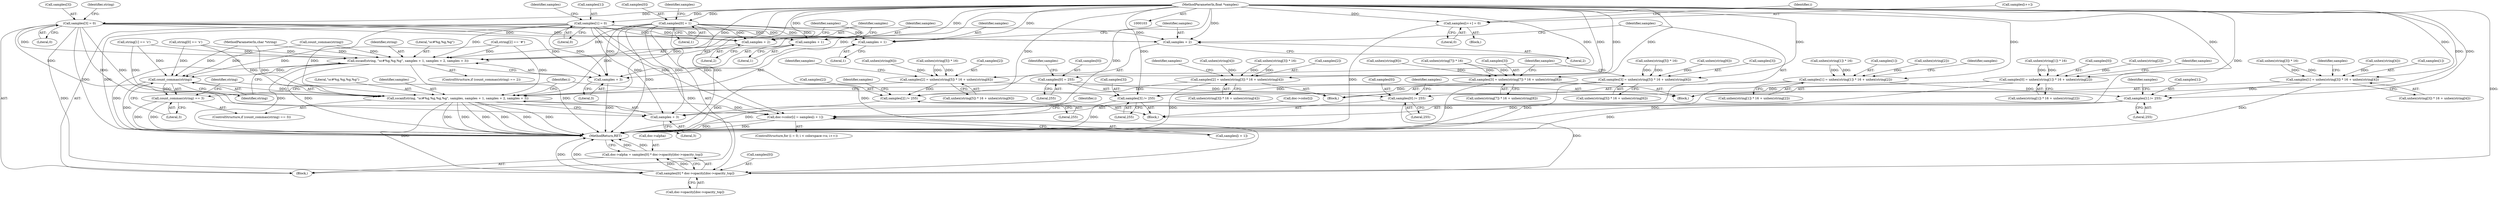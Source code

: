 digraph "0_ghostscript_60dabde18d7fe12b19da8b509bdfee9cc886aafc_0@pointer" {
"1000108" [label="(MethodParameterIn,float *samples)"];
"1000122" [label="(Call,samples[0] = 1)"];
"1000307" [label="(Call,sscanf(string, \"sc#%g,%g,%g\", samples + 1, samples + 2, samples + 3))"];
"1000321" [label="(Call,count_commas(string))"];
"1000320" [label="(Call,count_commas(string) == 3)"];
"1000324" [label="(Call,sscanf(string, \"sc#%g,%g,%g,%g\", samples, samples + 1, samples + 2, samples + 3))"];
"1000504" [label="(Call,doc->color[i] = samples[i + 1])"];
"1000519" [label="(Call,samples[0] * doc->opacity[doc->opacity_top])"];
"1000515" [label="(Call,doc->alpha = samples[0] * doc->opacity[doc->opacity_top])"];
"1000310" [label="(Call,samples + 1)"];
"1000313" [label="(Call,samples + 2)"];
"1000316" [label="(Call,samples + 3)"];
"1000328" [label="(Call,samples + 1)"];
"1000331" [label="(Call,samples + 2)"];
"1000334" [label="(Call,samples + 3)"];
"1000127" [label="(Call,samples[1] = 0)"];
"1000132" [label="(Call,samples[3] = 0)"];
"1000150" [label="(Call,samples[0] = unhex(string[1]) * 16 + unhex(string[2]))"];
"1000262" [label="(Call,samples[0] /= 255)"];
"1000165" [label="(Call,samples[1] = unhex(string[3]) * 16 + unhex(string[4]))"];
"1000267" [label="(Call,samples[1] /= 255)"];
"1000180" [label="(Call,samples[2] = unhex(string[5]) * 16 + unhex(string[6]))"];
"1000272" [label="(Call,samples[2] /= 255)"];
"1000195" [label="(Call,samples[3] = unhex(string[7]) * 16 + unhex(string[8]))"];
"1000277" [label="(Call,samples[3] /= 255)"];
"1000212" [label="(Call,samples[0] = 255)"];
"1000217" [label="(Call,samples[1] = unhex(string[1]) * 16 + unhex(string[2]))"];
"1000232" [label="(Call,samples[2] = unhex(string[3]) * 16 + unhex(string[4]))"];
"1000247" [label="(Call,samples[3] = unhex(string[5]) * 16 + unhex(string[6]))"];
"1000418" [label="(Call,samples[i++] = 0)"];
"1000334" [label="(Call,samples + 3)"];
"1000530" [label="(MethodReturn,RET)"];
"1000219" [label="(Identifier,samples)"];
"1000129" [label="(Identifier,samples)"];
"1000264" [label="(Identifier,samples)"];
"1000211" [label="(Block,)"];
"1000336" [label="(Literal,3)"];
"1000251" [label="(Call,unhex(string[5]) * 16 + unhex(string[6]))"];
"1000520" [label="(Call,samples[0])"];
"1000243" [label="(Call,unhex(string[4]))"];
"1000216" [label="(Literal,255)"];
"1000325" [label="(Identifier,string)"];
"1000418" [label="(Call,samples[i++] = 0)"];
"1000132" [label="(Call,samples[3] = 0)"];
"1000333" [label="(Literal,2)"];
"1000167" [label="(Identifier,samples)"];
"1000263" [label="(Call,samples[0])"];
"1000324" [label="(Call,sscanf(string, \"sc#%g,%g,%g,%g\", samples, samples + 1, samples + 2, samples + 3))"];
"1000134" [label="(Identifier,samples)"];
"1000296" [label="(Call,string[2] == '#')"];
"1000155" [label="(Call,unhex(string[1]) * 16)"];
"1000126" [label="(Literal,1)"];
"1000315" [label="(Literal,2)"];
"1000302" [label="(ControlStructure,if (count_commas(string) == 2))"];
"1000128" [label="(Call,samples[1])"];
"1000332" [label="(Identifier,samples)"];
"1000272" [label="(Call,samples[2] /= 255)"];
"1000285" [label="(Call,string[0] == 's')"];
"1000493" [label="(ControlStructure,for (i = 0; i < colorspace->n; i++))"];
"1000331" [label="(Call,samples + 2)"];
"1000195" [label="(Call,samples[3] = unhex(string[7]) * 16 + unhex(string[8]))"];
"1000154" [label="(Call,unhex(string[1]) * 16 + unhex(string[2]))"];
"1000151" [label="(Call,samples[0])"];
"1000322" [label="(Identifier,string)"];
"1000291" [label="(Call,string[1] == 'c')"];
"1000269" [label="(Identifier,samples)"];
"1000149" [label="(Block,)"];
"1000311" [label="(Identifier,samples)"];
"1000317" [label="(Identifier,samples)"];
"1000169" [label="(Call,unhex(string[3]) * 16 + unhex(string[4]))"];
"1000212" [label="(Call,samples[0] = 255)"];
"1000515" [label="(Call,doc->alpha = samples[0] * doc->opacity[doc->opacity_top])"];
"1000312" [label="(Literal,1)"];
"1000276" [label="(Literal,255)"];
"1000206" [label="(Call,unhex(string[8]))"];
"1000176" [label="(Call,unhex(string[4]))"];
"1000166" [label="(Call,samples[1])"];
"1000123" [label="(Call,samples[0])"];
"1000248" [label="(Call,samples[3])"];
"1000136" [label="(Literal,0)"];
"1000133" [label="(Call,samples[3])"];
"1000184" [label="(Call,unhex(string[5]) * 16 + unhex(string[6]))"];
"1000109" [label="(Block,)"];
"1000318" [label="(Literal,3)"];
"1000197" [label="(Identifier,samples)"];
"1000108" [label="(MethodParameterIn,float *samples)"];
"1000335" [label="(Identifier,samples)"];
"1000314" [label="(Identifier,samples)"];
"1000217" [label="(Call,samples[1] = unhex(string[1]) * 16 + unhex(string[2]))"];
"1000267" [label="(Call,samples[1] /= 255)"];
"1000274" [label="(Identifier,samples)"];
"1000232" [label="(Call,samples[2] = unhex(string[3]) * 16 + unhex(string[4]))"];
"1000271" [label="(Literal,255)"];
"1000310" [label="(Call,samples + 1)"];
"1000165" [label="(Call,samples[1] = unhex(string[3]) * 16 + unhex(string[4]))"];
"1000323" [label="(Literal,3)"];
"1000519" [label="(Call,samples[0] * doc->opacity[doc->opacity_top])"];
"1000320" [label="(Call,count_commas(string) == 3)"];
"1000307" [label="(Call,sscanf(string, \"sc#%g,%g,%g\", samples + 1, samples + 2, samples + 3))"];
"1000423" [label="(Literal,0)"];
"1000419" [label="(Call,samples[i++])"];
"1000266" [label="(Literal,255)"];
"1000328" [label="(Call,samples + 1)"];
"1000504" [label="(Call,doc->color[i] = samples[i + 1])"];
"1000273" [label="(Call,samples[2])"];
"1000281" [label="(Literal,255)"];
"1000122" [label="(Call,samples[0] = 1)"];
"1000326" [label="(Literal,\"sc#%g,%g,%g,%g\")"];
"1000247" [label="(Call,samples[3] = unhex(string[5]) * 16 + unhex(string[6]))"];
"1000313" [label="(Call,samples + 2)"];
"1000237" [label="(Call,unhex(string[3]) * 16)"];
"1000503" [label="(Identifier,i)"];
"1000150" [label="(Call,samples[0] = unhex(string[1]) * 16 + unhex(string[2]))"];
"1000252" [label="(Call,unhex(string[5]) * 16)"];
"1000308" [label="(Identifier,string)"];
"1000222" [label="(Call,unhex(string[1]) * 16)"];
"1000191" [label="(Call,unhex(string[6]))"];
"1000417" [label="(Block,)"];
"1000319" [label="(ControlStructure,if (count_commas(string) == 3))"];
"1000327" [label="(Identifier,samples)"];
"1000127" [label="(Call,samples[1] = 0)"];
"1000140" [label="(Identifier,string)"];
"1000221" [label="(Call,unhex(string[1]) * 16 + unhex(string[2]))"];
"1000316" [label="(Call,samples + 3)"];
"1000505" [label="(Call,doc->color[i])"];
"1000199" [label="(Call,unhex(string[7]) * 16 + unhex(string[8]))"];
"1000218" [label="(Call,samples[1])"];
"1000213" [label="(Call,samples[0])"];
"1000170" [label="(Call,unhex(string[3]) * 16)"];
"1000321" [label="(Call,count_commas(string))"];
"1000161" [label="(Call,unhex(string[2]))"];
"1000200" [label="(Call,unhex(string[7]) * 16)"];
"1000510" [label="(Call,samples[i + 1])"];
"1000495" [label="(Identifier,i)"];
"1000516" [label="(Call,doc->alpha)"];
"1000268" [label="(Call,samples[1])"];
"1000106" [label="(MethodParameterIn,char *string)"];
"1000258" [label="(Call,unhex(string[6]))"];
"1000262" [label="(Call,samples[0] /= 255)"];
"1000180" [label="(Call,samples[2] = unhex(string[5]) * 16 + unhex(string[6]))"];
"1000143" [label="(Block,)"];
"1000185" [label="(Call,unhex(string[5]) * 16)"];
"1000236" [label="(Call,unhex(string[3]) * 16 + unhex(string[4]))"];
"1000181" [label="(Call,samples[2])"];
"1000233" [label="(Call,samples[2])"];
"1000523" [label="(Call,doc->opacity[doc->opacity_top])"];
"1000304" [label="(Call,count_commas(string))"];
"1000228" [label="(Call,unhex(string[2]))"];
"1000196" [label="(Call,samples[3])"];
"1000415" [label="(Identifier,i)"];
"1000329" [label="(Identifier,samples)"];
"1000330" [label="(Literal,1)"];
"1000278" [label="(Call,samples[3])"];
"1000131" [label="(Literal,0)"];
"1000182" [label="(Identifier,samples)"];
"1000234" [label="(Identifier,samples)"];
"1000279" [label="(Identifier,samples)"];
"1000249" [label="(Identifier,samples)"];
"1000277" [label="(Call,samples[3] /= 255)"];
"1000309" [label="(Literal,\"sc#%g,%g,%g\")"];
"1000108" -> "1000103"  [label="AST: "];
"1000108" -> "1000530"  [label="DDG: "];
"1000108" -> "1000122"  [label="DDG: "];
"1000108" -> "1000127"  [label="DDG: "];
"1000108" -> "1000132"  [label="DDG: "];
"1000108" -> "1000150"  [label="DDG: "];
"1000108" -> "1000165"  [label="DDG: "];
"1000108" -> "1000180"  [label="DDG: "];
"1000108" -> "1000195"  [label="DDG: "];
"1000108" -> "1000212"  [label="DDG: "];
"1000108" -> "1000217"  [label="DDG: "];
"1000108" -> "1000232"  [label="DDG: "];
"1000108" -> "1000247"  [label="DDG: "];
"1000108" -> "1000262"  [label="DDG: "];
"1000108" -> "1000267"  [label="DDG: "];
"1000108" -> "1000272"  [label="DDG: "];
"1000108" -> "1000277"  [label="DDG: "];
"1000108" -> "1000307"  [label="DDG: "];
"1000108" -> "1000310"  [label="DDG: "];
"1000108" -> "1000313"  [label="DDG: "];
"1000108" -> "1000316"  [label="DDG: "];
"1000108" -> "1000324"  [label="DDG: "];
"1000108" -> "1000328"  [label="DDG: "];
"1000108" -> "1000331"  [label="DDG: "];
"1000108" -> "1000334"  [label="DDG: "];
"1000108" -> "1000418"  [label="DDG: "];
"1000108" -> "1000504"  [label="DDG: "];
"1000108" -> "1000519"  [label="DDG: "];
"1000122" -> "1000109"  [label="AST: "];
"1000122" -> "1000126"  [label="CFG: "];
"1000123" -> "1000122"  [label="AST: "];
"1000126" -> "1000122"  [label="AST: "];
"1000129" -> "1000122"  [label="CFG: "];
"1000122" -> "1000530"  [label="DDG: "];
"1000122" -> "1000307"  [label="DDG: "];
"1000122" -> "1000310"  [label="DDG: "];
"1000122" -> "1000313"  [label="DDG: "];
"1000122" -> "1000316"  [label="DDG: "];
"1000122" -> "1000324"  [label="DDG: "];
"1000122" -> "1000328"  [label="DDG: "];
"1000122" -> "1000331"  [label="DDG: "];
"1000122" -> "1000334"  [label="DDG: "];
"1000122" -> "1000504"  [label="DDG: "];
"1000122" -> "1000519"  [label="DDG: "];
"1000307" -> "1000302"  [label="AST: "];
"1000307" -> "1000316"  [label="CFG: "];
"1000308" -> "1000307"  [label="AST: "];
"1000309" -> "1000307"  [label="AST: "];
"1000310" -> "1000307"  [label="AST: "];
"1000313" -> "1000307"  [label="AST: "];
"1000316" -> "1000307"  [label="AST: "];
"1000322" -> "1000307"  [label="CFG: "];
"1000307" -> "1000530"  [label="DDG: "];
"1000307" -> "1000530"  [label="DDG: "];
"1000307" -> "1000530"  [label="DDG: "];
"1000307" -> "1000530"  [label="DDG: "];
"1000285" -> "1000307"  [label="DDG: "];
"1000291" -> "1000307"  [label="DDG: "];
"1000304" -> "1000307"  [label="DDG: "];
"1000296" -> "1000307"  [label="DDG: "];
"1000106" -> "1000307"  [label="DDG: "];
"1000132" -> "1000307"  [label="DDG: "];
"1000127" -> "1000307"  [label="DDG: "];
"1000307" -> "1000321"  [label="DDG: "];
"1000321" -> "1000320"  [label="AST: "];
"1000321" -> "1000322"  [label="CFG: "];
"1000322" -> "1000321"  [label="AST: "];
"1000323" -> "1000321"  [label="CFG: "];
"1000321" -> "1000530"  [label="DDG: "];
"1000321" -> "1000320"  [label="DDG: "];
"1000285" -> "1000321"  [label="DDG: "];
"1000291" -> "1000321"  [label="DDG: "];
"1000304" -> "1000321"  [label="DDG: "];
"1000296" -> "1000321"  [label="DDG: "];
"1000106" -> "1000321"  [label="DDG: "];
"1000321" -> "1000324"  [label="DDG: "];
"1000320" -> "1000319"  [label="AST: "];
"1000320" -> "1000323"  [label="CFG: "];
"1000323" -> "1000320"  [label="AST: "];
"1000325" -> "1000320"  [label="CFG: "];
"1000495" -> "1000320"  [label="CFG: "];
"1000320" -> "1000530"  [label="DDG: "];
"1000320" -> "1000530"  [label="DDG: "];
"1000324" -> "1000319"  [label="AST: "];
"1000324" -> "1000334"  [label="CFG: "];
"1000325" -> "1000324"  [label="AST: "];
"1000326" -> "1000324"  [label="AST: "];
"1000327" -> "1000324"  [label="AST: "];
"1000328" -> "1000324"  [label="AST: "];
"1000331" -> "1000324"  [label="AST: "];
"1000334" -> "1000324"  [label="AST: "];
"1000495" -> "1000324"  [label="CFG: "];
"1000324" -> "1000530"  [label="DDG: "];
"1000324" -> "1000530"  [label="DDG: "];
"1000324" -> "1000530"  [label="DDG: "];
"1000324" -> "1000530"  [label="DDG: "];
"1000324" -> "1000530"  [label="DDG: "];
"1000324" -> "1000530"  [label="DDG: "];
"1000285" -> "1000324"  [label="DDG: "];
"1000291" -> "1000324"  [label="DDG: "];
"1000296" -> "1000324"  [label="DDG: "];
"1000106" -> "1000324"  [label="DDG: "];
"1000132" -> "1000324"  [label="DDG: "];
"1000127" -> "1000324"  [label="DDG: "];
"1000324" -> "1000504"  [label="DDG: "];
"1000324" -> "1000519"  [label="DDG: "];
"1000504" -> "1000493"  [label="AST: "];
"1000504" -> "1000510"  [label="CFG: "];
"1000505" -> "1000504"  [label="AST: "];
"1000510" -> "1000504"  [label="AST: "];
"1000503" -> "1000504"  [label="CFG: "];
"1000504" -> "1000530"  [label="DDG: "];
"1000504" -> "1000530"  [label="DDG: "];
"1000132" -> "1000504"  [label="DDG: "];
"1000127" -> "1000504"  [label="DDG: "];
"1000519" -> "1000515"  [label="AST: "];
"1000519" -> "1000523"  [label="CFG: "];
"1000520" -> "1000519"  [label="AST: "];
"1000523" -> "1000519"  [label="AST: "];
"1000515" -> "1000519"  [label="CFG: "];
"1000519" -> "1000530"  [label="DDG: "];
"1000519" -> "1000530"  [label="DDG: "];
"1000519" -> "1000515"  [label="DDG: "];
"1000519" -> "1000515"  [label="DDG: "];
"1000262" -> "1000519"  [label="DDG: "];
"1000132" -> "1000519"  [label="DDG: "];
"1000127" -> "1000519"  [label="DDG: "];
"1000515" -> "1000109"  [label="AST: "];
"1000516" -> "1000515"  [label="AST: "];
"1000530" -> "1000515"  [label="CFG: "];
"1000515" -> "1000530"  [label="DDG: "];
"1000515" -> "1000530"  [label="DDG: "];
"1000310" -> "1000312"  [label="CFG: "];
"1000311" -> "1000310"  [label="AST: "];
"1000312" -> "1000310"  [label="AST: "];
"1000314" -> "1000310"  [label="CFG: "];
"1000132" -> "1000310"  [label="DDG: "];
"1000127" -> "1000310"  [label="DDG: "];
"1000313" -> "1000315"  [label="CFG: "];
"1000314" -> "1000313"  [label="AST: "];
"1000315" -> "1000313"  [label="AST: "];
"1000317" -> "1000313"  [label="CFG: "];
"1000132" -> "1000313"  [label="DDG: "];
"1000127" -> "1000313"  [label="DDG: "];
"1000316" -> "1000318"  [label="CFG: "];
"1000317" -> "1000316"  [label="AST: "];
"1000318" -> "1000316"  [label="AST: "];
"1000316" -> "1000530"  [label="DDG: "];
"1000132" -> "1000316"  [label="DDG: "];
"1000127" -> "1000316"  [label="DDG: "];
"1000328" -> "1000330"  [label="CFG: "];
"1000329" -> "1000328"  [label="AST: "];
"1000330" -> "1000328"  [label="AST: "];
"1000332" -> "1000328"  [label="CFG: "];
"1000132" -> "1000328"  [label="DDG: "];
"1000127" -> "1000328"  [label="DDG: "];
"1000331" -> "1000333"  [label="CFG: "];
"1000332" -> "1000331"  [label="AST: "];
"1000333" -> "1000331"  [label="AST: "];
"1000335" -> "1000331"  [label="CFG: "];
"1000132" -> "1000331"  [label="DDG: "];
"1000127" -> "1000331"  [label="DDG: "];
"1000334" -> "1000336"  [label="CFG: "];
"1000335" -> "1000334"  [label="AST: "];
"1000336" -> "1000334"  [label="AST: "];
"1000132" -> "1000334"  [label="DDG: "];
"1000127" -> "1000334"  [label="DDG: "];
"1000127" -> "1000109"  [label="AST: "];
"1000127" -> "1000131"  [label="CFG: "];
"1000128" -> "1000127"  [label="AST: "];
"1000131" -> "1000127"  [label="AST: "];
"1000134" -> "1000127"  [label="CFG: "];
"1000127" -> "1000530"  [label="DDG: "];
"1000132" -> "1000109"  [label="AST: "];
"1000132" -> "1000136"  [label="CFG: "];
"1000133" -> "1000132"  [label="AST: "];
"1000136" -> "1000132"  [label="AST: "];
"1000140" -> "1000132"  [label="CFG: "];
"1000132" -> "1000530"  [label="DDG: "];
"1000150" -> "1000149"  [label="AST: "];
"1000150" -> "1000154"  [label="CFG: "];
"1000151" -> "1000150"  [label="AST: "];
"1000154" -> "1000150"  [label="AST: "];
"1000167" -> "1000150"  [label="CFG: "];
"1000150" -> "1000530"  [label="DDG: "];
"1000155" -> "1000150"  [label="DDG: "];
"1000155" -> "1000150"  [label="DDG: "];
"1000161" -> "1000150"  [label="DDG: "];
"1000150" -> "1000262"  [label="DDG: "];
"1000262" -> "1000143"  [label="AST: "];
"1000262" -> "1000266"  [label="CFG: "];
"1000263" -> "1000262"  [label="AST: "];
"1000266" -> "1000262"  [label="AST: "];
"1000269" -> "1000262"  [label="CFG: "];
"1000212" -> "1000262"  [label="DDG: "];
"1000165" -> "1000149"  [label="AST: "];
"1000165" -> "1000169"  [label="CFG: "];
"1000166" -> "1000165"  [label="AST: "];
"1000169" -> "1000165"  [label="AST: "];
"1000182" -> "1000165"  [label="CFG: "];
"1000165" -> "1000530"  [label="DDG: "];
"1000170" -> "1000165"  [label="DDG: "];
"1000170" -> "1000165"  [label="DDG: "];
"1000176" -> "1000165"  [label="DDG: "];
"1000165" -> "1000267"  [label="DDG: "];
"1000267" -> "1000143"  [label="AST: "];
"1000267" -> "1000271"  [label="CFG: "];
"1000268" -> "1000267"  [label="AST: "];
"1000271" -> "1000267"  [label="AST: "];
"1000274" -> "1000267"  [label="CFG: "];
"1000267" -> "1000530"  [label="DDG: "];
"1000217" -> "1000267"  [label="DDG: "];
"1000180" -> "1000149"  [label="AST: "];
"1000180" -> "1000184"  [label="CFG: "];
"1000181" -> "1000180"  [label="AST: "];
"1000184" -> "1000180"  [label="AST: "];
"1000197" -> "1000180"  [label="CFG: "];
"1000180" -> "1000530"  [label="DDG: "];
"1000185" -> "1000180"  [label="DDG: "];
"1000185" -> "1000180"  [label="DDG: "];
"1000191" -> "1000180"  [label="DDG: "];
"1000180" -> "1000272"  [label="DDG: "];
"1000272" -> "1000143"  [label="AST: "];
"1000272" -> "1000276"  [label="CFG: "];
"1000273" -> "1000272"  [label="AST: "];
"1000276" -> "1000272"  [label="AST: "];
"1000279" -> "1000272"  [label="CFG: "];
"1000272" -> "1000530"  [label="DDG: "];
"1000232" -> "1000272"  [label="DDG: "];
"1000195" -> "1000149"  [label="AST: "];
"1000195" -> "1000199"  [label="CFG: "];
"1000196" -> "1000195"  [label="AST: "];
"1000199" -> "1000195"  [label="AST: "];
"1000264" -> "1000195"  [label="CFG: "];
"1000195" -> "1000530"  [label="DDG: "];
"1000200" -> "1000195"  [label="DDG: "];
"1000200" -> "1000195"  [label="DDG: "];
"1000206" -> "1000195"  [label="DDG: "];
"1000195" -> "1000277"  [label="DDG: "];
"1000277" -> "1000143"  [label="AST: "];
"1000277" -> "1000281"  [label="CFG: "];
"1000278" -> "1000277"  [label="AST: "];
"1000281" -> "1000277"  [label="AST: "];
"1000495" -> "1000277"  [label="CFG: "];
"1000277" -> "1000530"  [label="DDG: "];
"1000247" -> "1000277"  [label="DDG: "];
"1000212" -> "1000211"  [label="AST: "];
"1000212" -> "1000216"  [label="CFG: "];
"1000213" -> "1000212"  [label="AST: "];
"1000216" -> "1000212"  [label="AST: "];
"1000219" -> "1000212"  [label="CFG: "];
"1000217" -> "1000211"  [label="AST: "];
"1000217" -> "1000221"  [label="CFG: "];
"1000218" -> "1000217"  [label="AST: "];
"1000221" -> "1000217"  [label="AST: "];
"1000234" -> "1000217"  [label="CFG: "];
"1000217" -> "1000530"  [label="DDG: "];
"1000222" -> "1000217"  [label="DDG: "];
"1000222" -> "1000217"  [label="DDG: "];
"1000228" -> "1000217"  [label="DDG: "];
"1000232" -> "1000211"  [label="AST: "];
"1000232" -> "1000236"  [label="CFG: "];
"1000233" -> "1000232"  [label="AST: "];
"1000236" -> "1000232"  [label="AST: "];
"1000249" -> "1000232"  [label="CFG: "];
"1000232" -> "1000530"  [label="DDG: "];
"1000237" -> "1000232"  [label="DDG: "];
"1000237" -> "1000232"  [label="DDG: "];
"1000243" -> "1000232"  [label="DDG: "];
"1000247" -> "1000211"  [label="AST: "];
"1000247" -> "1000251"  [label="CFG: "];
"1000248" -> "1000247"  [label="AST: "];
"1000251" -> "1000247"  [label="AST: "];
"1000264" -> "1000247"  [label="CFG: "];
"1000247" -> "1000530"  [label="DDG: "];
"1000252" -> "1000247"  [label="DDG: "];
"1000252" -> "1000247"  [label="DDG: "];
"1000258" -> "1000247"  [label="DDG: "];
"1000418" -> "1000417"  [label="AST: "];
"1000418" -> "1000423"  [label="CFG: "];
"1000419" -> "1000418"  [label="AST: "];
"1000423" -> "1000418"  [label="AST: "];
"1000415" -> "1000418"  [label="CFG: "];
"1000418" -> "1000530"  [label="DDG: "];
}
